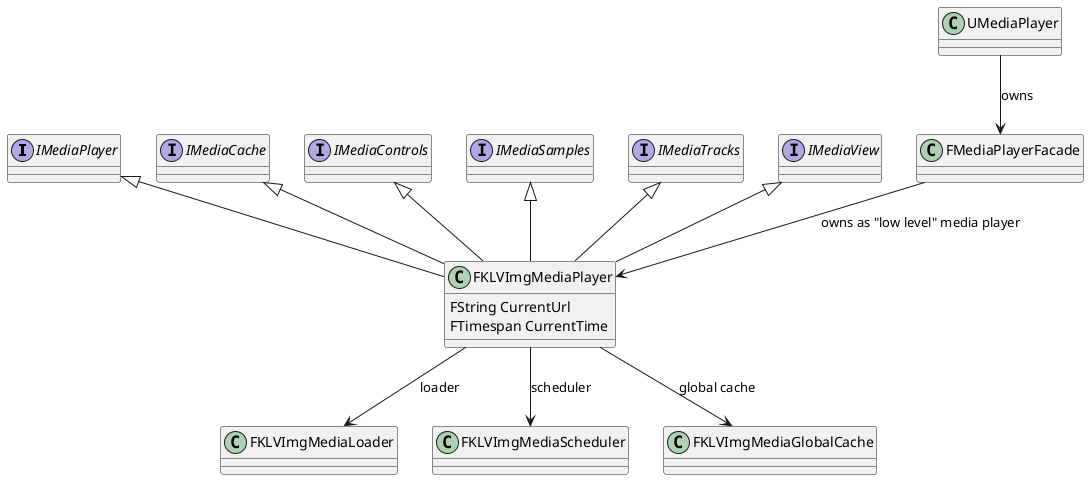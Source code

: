 
@startuml
interface IMediaPlayer
interface IMediaCache
interface IMediaControls
interface IMediaSamples
interface IMediaTracks
interface IMediaView

class FKLVImgMediaPlayer extends IMediaPlayer
class FKLVImgMediaPlayer extends IMediaCache
class FKLVImgMediaPlayer extends IMediaControls
class FKLVImgMediaPlayer extends IMediaSamples
class FKLVImgMediaPlayer extends IMediaTracks
class FKLVImgMediaPlayer extends IMediaView

FKLVImgMediaPlayer : FString CurrentUrl
FKLVImgMediaPlayer : FTimespan CurrentTime

FKLVImgMediaPlayer --> FKLVImgMediaLoader : loader 
FKLVImgMediaPlayer --> FKLVImgMediaScheduler : scheduler 
FKLVImgMediaPlayer --> FKLVImgMediaGlobalCache : global cache  

UMediaPlayer --> FMediaPlayerFacade : owns 
FMediaPlayerFacade --> FKLVImgMediaPlayer : owns as "low level" media player 
@enduml
